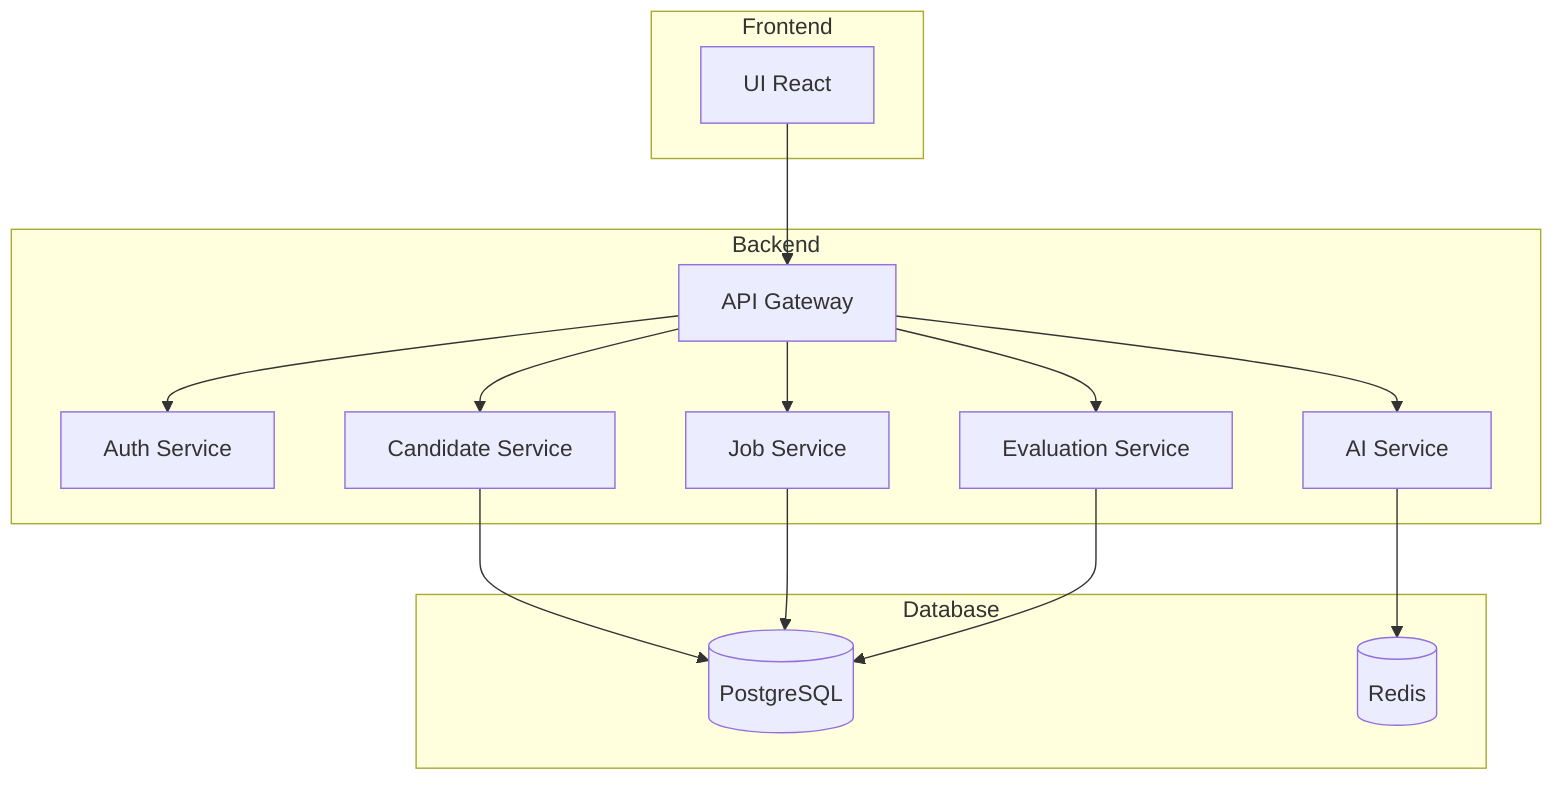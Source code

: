 graph TB
    subgraph Frontend
    UI[UI React]
    end
    
    subgraph Backend
    API[API Gateway]
    Auth[Auth Service]
    Candidates[Candidate Service]
    Jobs[Job Service]
    Evaluation[Evaluation Service]
    AI[AI Service]
    end
    
    subgraph Database
    DB[(PostgreSQL)]
    Cache[(Redis)]
    end
    
    UI --> API
    API --> Auth
    API --> Candidates
    API --> Jobs
    API --> Evaluation
    API --> AI
    
    Candidates --> DB
    Jobs --> DB
    Evaluation --> DB
    AI --> Cache